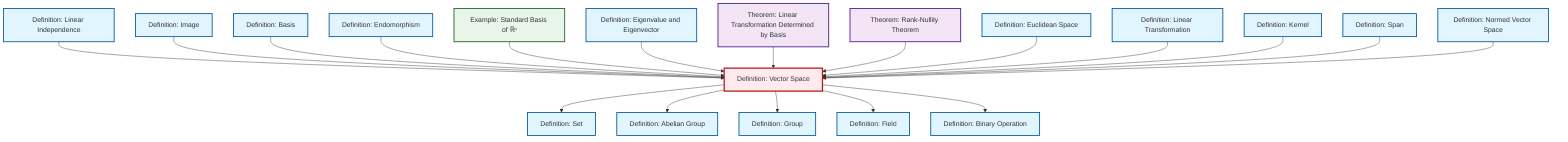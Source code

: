 graph TD
    classDef definition fill:#e1f5fe,stroke:#01579b,stroke-width:2px
    classDef theorem fill:#f3e5f5,stroke:#4a148c,stroke-width:2px
    classDef axiom fill:#fff3e0,stroke:#e65100,stroke-width:2px
    classDef example fill:#e8f5e9,stroke:#1b5e20,stroke-width:2px
    classDef current fill:#ffebee,stroke:#b71c1c,stroke-width:3px
    def-linear-transformation["Definition: Linear Transformation"]:::definition
    def-set["Definition: Set"]:::definition
    def-euclidean-space["Definition: Euclidean Space"]:::definition
    def-binary-operation["Definition: Binary Operation"]:::definition
    def-linear-independence["Definition: Linear Independence"]:::definition
    def-eigenvalue-eigenvector["Definition: Eigenvalue and Eigenvector"]:::definition
    def-image["Definition: Image"]:::definition
    def-field["Definition: Field"]:::definition
    def-abelian-group["Definition: Abelian Group"]:::definition
    def-normed-vector-space["Definition: Normed Vector Space"]:::definition
    def-group["Definition: Group"]:::definition
    thm-linear-transformation-basis["Theorem: Linear Transformation Determined by Basis"]:::theorem
    def-span["Definition: Span"]:::definition
    thm-rank-nullity["Theorem: Rank-Nullity Theorem"]:::theorem
    def-kernel["Definition: Kernel"]:::definition
    def-basis["Definition: Basis"]:::definition
    def-endomorphism["Definition: Endomorphism"]:::definition
    def-vector-space["Definition: Vector Space"]:::definition
    ex-standard-basis-rn["Example: Standard Basis of ℝⁿ"]:::example
    def-vector-space --> def-set
    def-linear-independence --> def-vector-space
    def-vector-space --> def-abelian-group
    def-image --> def-vector-space
    def-basis --> def-vector-space
    def-endomorphism --> def-vector-space
    def-vector-space --> def-group
    ex-standard-basis-rn --> def-vector-space
    def-eigenvalue-eigenvector --> def-vector-space
    thm-linear-transformation-basis --> def-vector-space
    thm-rank-nullity --> def-vector-space
    def-euclidean-space --> def-vector-space
    def-linear-transformation --> def-vector-space
    def-kernel --> def-vector-space
    def-span --> def-vector-space
    def-vector-space --> def-field
    def-vector-space --> def-binary-operation
    def-normed-vector-space --> def-vector-space
    class def-vector-space current
